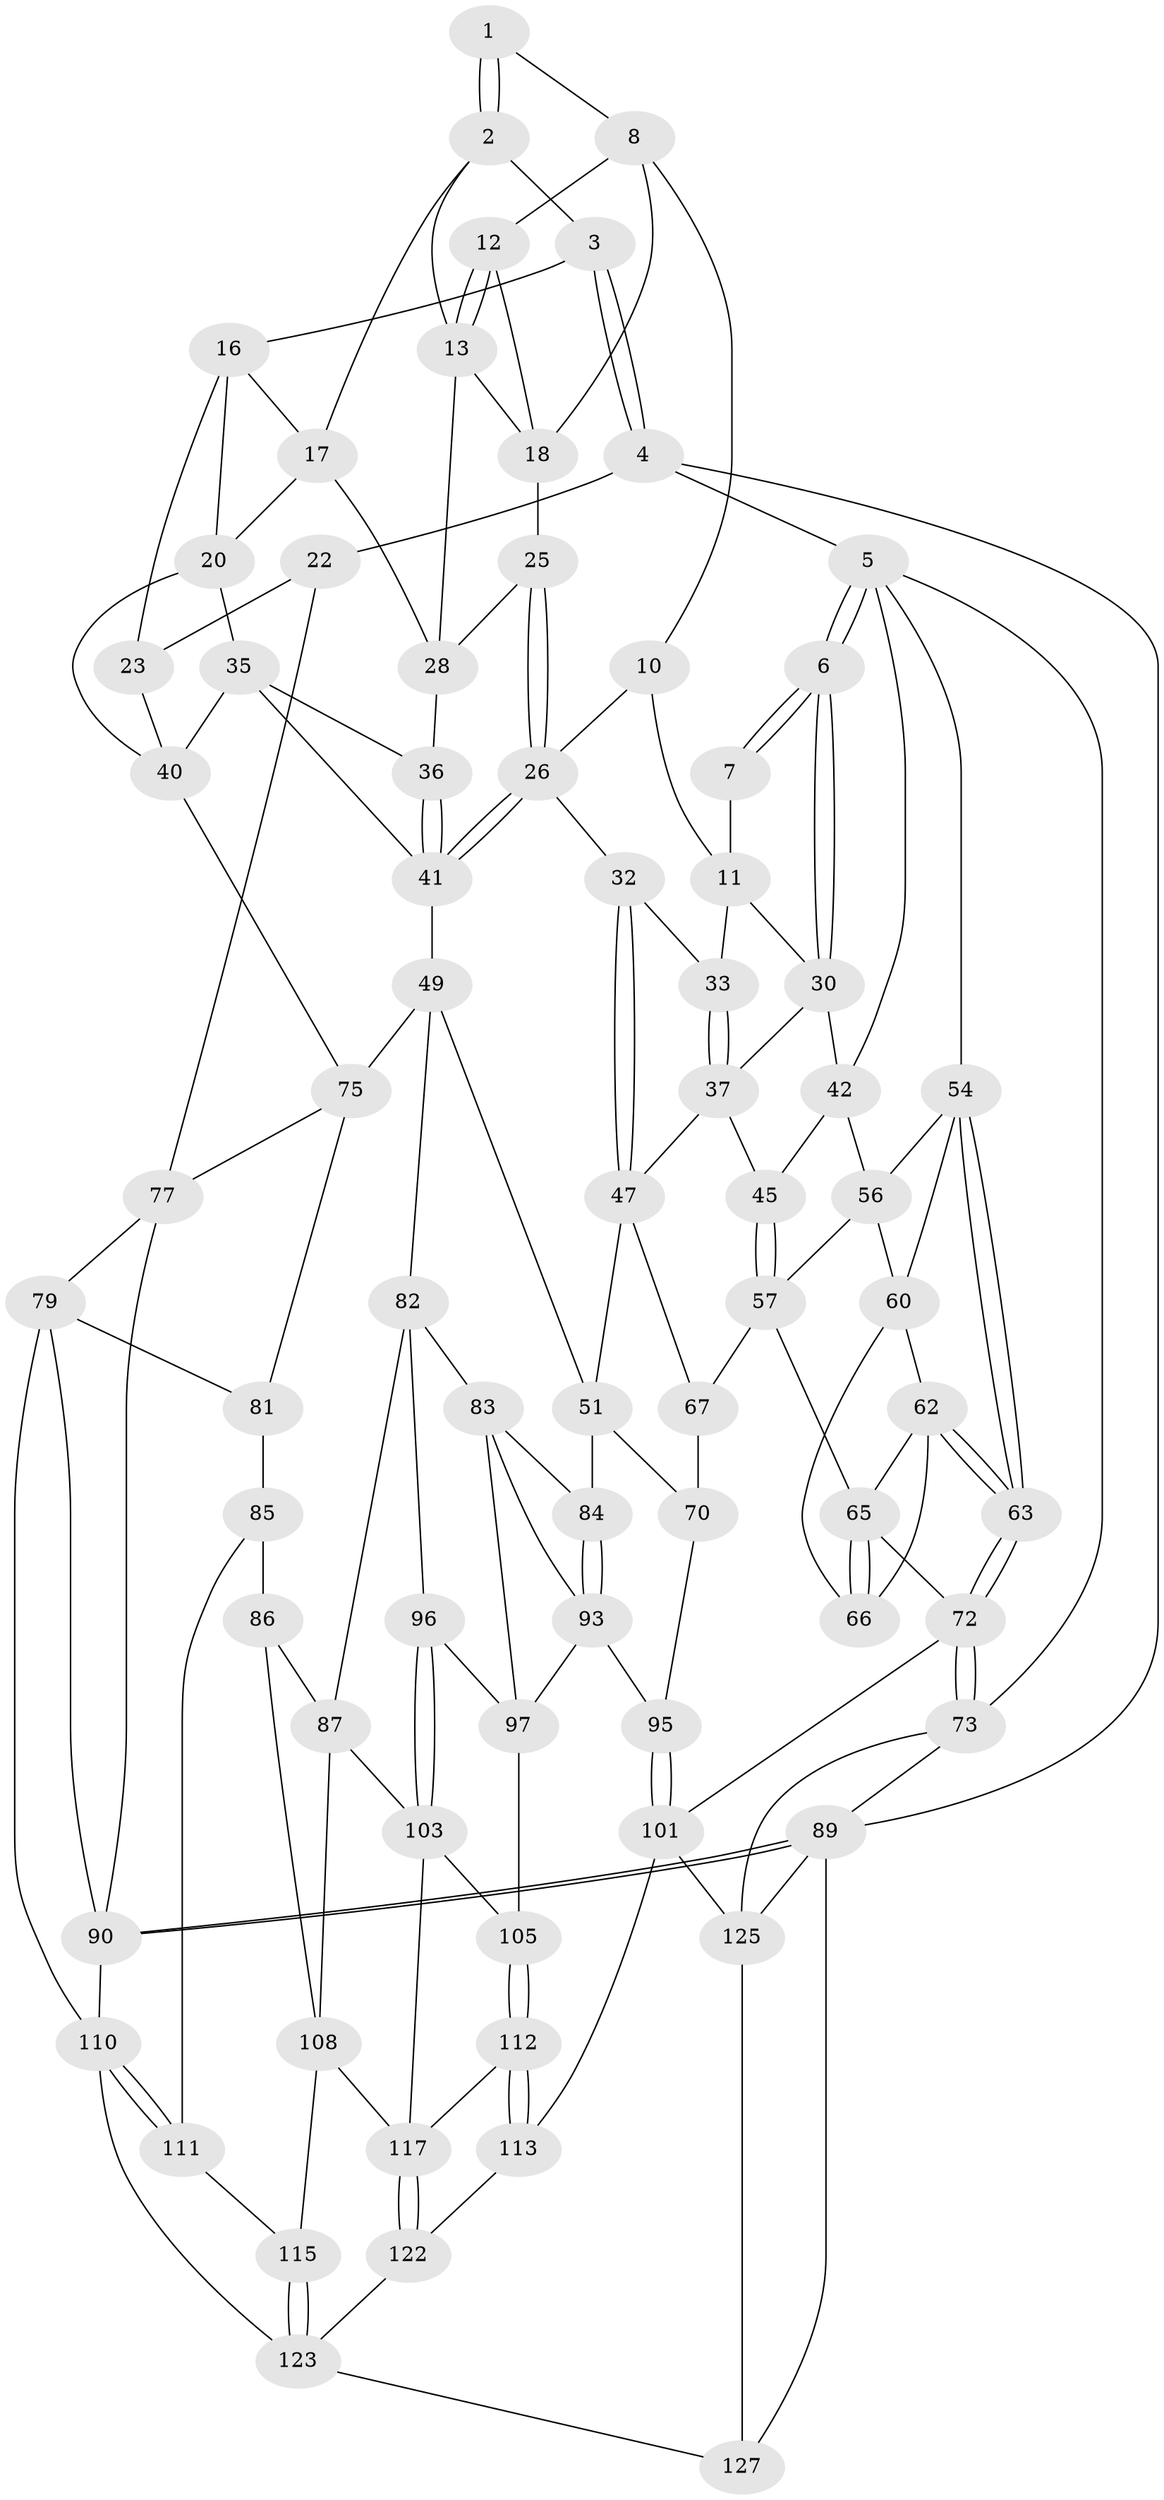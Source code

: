 // Generated by graph-tools (version 1.1) at 2025/52/02/27/25 19:52:42]
// undirected, 76 vertices, 163 edges
graph export_dot {
graph [start="1"]
  node [color=gray90,style=filled];
  1 [pos="+0.49903423404136427+0"];
  2 [pos="+0.8150592267378861+0",super="+15"];
  3 [pos="+0.8901152593854181+0"];
  4 [pos="+1+0"];
  5 [pos="+0+0",super="+43"];
  6 [pos="+0+0"];
  7 [pos="+0.41048207288810806+0"];
  8 [pos="+0.499617448510704+0",super="+9"];
  10 [pos="+0.41111329797891655+0.09660591851364887"];
  11 [pos="+0.3906310126747247+0.09697401805670453",super="+31"];
  12 [pos="+0.5496997850709179+0.010410461140941825"];
  13 [pos="+0.6132856083311532+0.07387064246258182",super="+14"];
  16 [pos="+0.8340637670891508+0.04111833250113764",super="+19"];
  17 [pos="+0.8113860341507303+0.059784721156791905",super="+21"];
  18 [pos="+0.48053685134789337+0.08464783787250492",super="+24"];
  20 [pos="+0.8398604850448266+0.16930314260381513",super="+34"];
  22 [pos="+1+0.05542290688841027",super="+71"];
  23 [pos="+0.9478468598113784+0.1975015100473757",super="+39"];
  25 [pos="+0.5325016256468212+0.18589040935286288"];
  26 [pos="+0.4951174389295492+0.22694113587759193",super="+27"];
  28 [pos="+0.6677374163620944+0.15706906067798995",super="+29"];
  30 [pos="+0.24746479382595682+0.10715647394482193",super="+38"];
  32 [pos="+0.47911007023508867+0.23311761631248484"];
  33 [pos="+0.40788298818811175+0.21169884544146847"];
  35 [pos="+0.6874005508279659+0.21656810161278212",super="+53"];
  36 [pos="+0.6822711600699012+0.21076719504987038"];
  37 [pos="+0.3089326366494422+0.26433733867203096",super="+44"];
  40 [pos="+0.831783015800752+0.37803735187141835",super="+59"];
  41 [pos="+0.5566490998741372+0.3058735840392591",super="+48"];
  42 [pos="+0.1740507277609878+0.26001117374409694",super="+46"];
  45 [pos="+0.24358702912493774+0.35598923985034603"];
  47 [pos="+0.3841787696827592+0.3548429146833952",super="+52"];
  49 [pos="+0.5440545543796832+0.42511021867239995",super="+50"];
  51 [pos="+0.5029216400316554+0.44893776315369593",super="+69"];
  54 [pos="+0+0.023545271935086213",super="+55"];
  56 [pos="+0.15975268266049336+0.2820440204845034",super="+58"];
  57 [pos="+0.20881019515573657+0.40425081216775816",super="+64"];
  60 [pos="+0.08916191783982062+0.3604107565678478",super="+61"];
  62 [pos="+0+0.4667967772475602",super="+74"];
  63 [pos="+0+0.46173947121306014"];
  65 [pos="+0.17401046453658342+0.5538420847408149",super="+99"];
  66 [pos="+0.0933700198357877+0.44622983986310666"];
  67 [pos="+0.34827103798499986+0.4206509858706616",super="+68"];
  70 [pos="+0.3613219406778731+0.5468758825977449",super="+92"];
  72 [pos="+0+0.9374541108937184",super="+100"];
  73 [pos="+0+1"];
  75 [pos="+0.8237456707724056+0.44257071653391733",super="+76"];
  77 [pos="+1+0.4684289094837729",super="+78"];
  79 [pos="+1+0.6595587752094668",super="+80"];
  81 [pos="+0.7294877129245603+0.5945353598911969"];
  82 [pos="+0.543001789643214+0.5066037704998398",super="+88"];
  83 [pos="+0.45347902216853464+0.6020660641999568",super="+98"];
  84 [pos="+0.384238143749499+0.577346681112648"];
  85 [pos="+0.6575893144750942+0.6034474780297018",super="+109"];
  86 [pos="+0.6255893472233771+0.6014717984466524",super="+107"];
  87 [pos="+0.6129116530916244+0.5978775032351165",super="+106"];
  89 [pos="+1+1",super="+128"];
  90 [pos="+1+0.9579491796158762",super="+91"];
  93 [pos="+0.38590395776513325+0.6499095361286781",super="+94"];
  95 [pos="+0.3342230213992182+0.6889025567182453"];
  96 [pos="+0.5231580127805852+0.6558418378544771"];
  97 [pos="+0.4892501972360612+0.6555126921516804",super="+102"];
  101 [pos="+0.21381846916524794+0.7977593958105507",super="+114"];
  103 [pos="+0.5165738819118963+0.7336202125692359",super="+104"];
  105 [pos="+0.40147298845138857+0.7089063735305012"];
  108 [pos="+0.5965380649406657+0.7755956937911498",super="+116"];
  110 [pos="+0.7931001243925315+0.7869410948339427",super="+120"];
  111 [pos="+0.7223305832934042+0.7875000004445654"];
  112 [pos="+0.40281552594867415+0.7649004864048143",super="+119"];
  113 [pos="+0.2877382147671823+0.8420840338483097",super="+121"];
  115 [pos="+0.6234419639203232+0.8303840152865627"];
  117 [pos="+0.5259811339095624+0.7825196001990431",super="+118"];
  122 [pos="+0.4776166236389788+0.917633568391311"];
  123 [pos="+0.6082985470717763+0.9905777699498196",super="+124"];
  125 [pos="+0.26154516764400976+0.8511171505635055",super="+126"];
  127 [pos="+0.5171066874045861+1"];
  1 -- 2;
  1 -- 2;
  1 -- 8;
  2 -- 3;
  2 -- 17;
  2 -- 13;
  3 -- 4;
  3 -- 4;
  3 -- 16;
  4 -- 5;
  4 -- 22;
  4 -- 89;
  5 -- 6;
  5 -- 6;
  5 -- 73;
  5 -- 42;
  5 -- 54;
  6 -- 7;
  6 -- 7;
  6 -- 30;
  6 -- 30;
  7 -- 11;
  8 -- 12;
  8 -- 10;
  8 -- 18;
  10 -- 11;
  10 -- 26;
  11 -- 33;
  11 -- 30;
  12 -- 13;
  12 -- 13;
  12 -- 18;
  13 -- 28;
  13 -- 18;
  16 -- 17;
  16 -- 20;
  16 -- 23;
  17 -- 20;
  17 -- 28;
  18 -- 25;
  20 -- 40;
  20 -- 35;
  22 -- 23 [weight=2];
  22 -- 77;
  23 -- 40;
  25 -- 26;
  25 -- 26;
  25 -- 28;
  26 -- 41;
  26 -- 41;
  26 -- 32;
  28 -- 36;
  30 -- 42;
  30 -- 37;
  32 -- 33;
  32 -- 47;
  32 -- 47;
  33 -- 37;
  33 -- 37;
  35 -- 36;
  35 -- 40;
  35 -- 41;
  36 -- 41;
  36 -- 41;
  37 -- 45;
  37 -- 47;
  40 -- 75;
  41 -- 49;
  42 -- 56;
  42 -- 45;
  45 -- 57;
  45 -- 57;
  47 -- 67;
  47 -- 51;
  49 -- 75;
  49 -- 82;
  49 -- 51;
  51 -- 84;
  51 -- 70;
  54 -- 63;
  54 -- 63;
  54 -- 56;
  54 -- 60;
  56 -- 57;
  56 -- 60;
  57 -- 65;
  57 -- 67;
  60 -- 66;
  60 -- 62;
  62 -- 63;
  62 -- 63;
  62 -- 65;
  62 -- 66;
  63 -- 72;
  63 -- 72;
  65 -- 66;
  65 -- 66;
  65 -- 72;
  67 -- 70 [weight=2];
  70 -- 95;
  72 -- 73;
  72 -- 73;
  72 -- 101;
  73 -- 89;
  73 -- 125;
  75 -- 81;
  75 -- 77;
  77 -- 90;
  77 -- 79;
  79 -- 81;
  79 -- 110;
  79 -- 90;
  81 -- 85;
  82 -- 83;
  82 -- 96;
  82 -- 87;
  83 -- 84;
  83 -- 97;
  83 -- 93;
  84 -- 93;
  84 -- 93;
  85 -- 86 [weight=2];
  85 -- 111;
  86 -- 87;
  86 -- 108;
  87 -- 108;
  87 -- 103;
  89 -- 90;
  89 -- 90;
  89 -- 125;
  89 -- 127;
  90 -- 110;
  93 -- 95;
  93 -- 97;
  95 -- 101;
  95 -- 101;
  96 -- 97;
  96 -- 103;
  96 -- 103;
  97 -- 105;
  101 -- 113;
  101 -- 125;
  103 -- 105;
  103 -- 117;
  105 -- 112;
  105 -- 112;
  108 -- 115;
  108 -- 117;
  110 -- 111;
  110 -- 111;
  110 -- 123;
  111 -- 115;
  112 -- 113 [weight=2];
  112 -- 113;
  112 -- 117;
  113 -- 122;
  115 -- 123;
  115 -- 123;
  117 -- 122;
  117 -- 122;
  122 -- 123;
  123 -- 127;
  125 -- 127;
}

